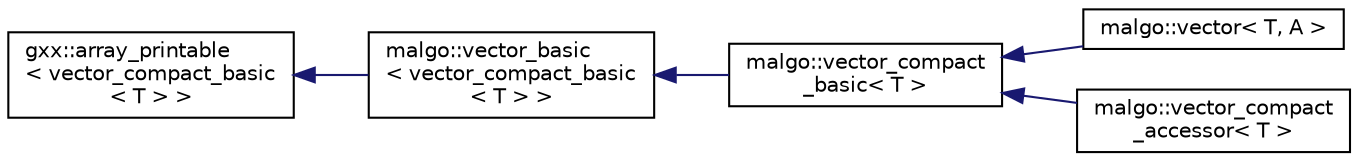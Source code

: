 digraph "Graphical Class Hierarchy"
{
  edge [fontname="Helvetica",fontsize="10",labelfontname="Helvetica",labelfontsize="10"];
  node [fontname="Helvetica",fontsize="10",shape=record];
  rankdir="LR";
  Node1 [label="gxx::array_printable\l\< vector_compact_basic\l\< T \> \>",height=0.2,width=0.4,color="black", fillcolor="white", style="filled",URL="$classgxx_1_1array__printable.html"];
  Node1 -> Node2 [dir="back",color="midnightblue",fontsize="10",style="solid",fontname="Helvetica"];
  Node2 [label="malgo::vector_basic\l\< vector_compact_basic\l\< T \> \>",height=0.2,width=0.4,color="black", fillcolor="white", style="filled",URL="$classmalgo_1_1vector__basic.html"];
  Node2 -> Node3 [dir="back",color="midnightblue",fontsize="10",style="solid",fontname="Helvetica"];
  Node3 [label="malgo::vector_compact\l_basic\< T \>",height=0.2,width=0.4,color="black", fillcolor="white", style="filled",URL="$classmalgo_1_1vector__compact__basic.html"];
  Node3 -> Node4 [dir="back",color="midnightblue",fontsize="10",style="solid",fontname="Helvetica"];
  Node4 [label="malgo::vector\< T, A \>",height=0.2,width=0.4,color="black", fillcolor="white", style="filled",URL="$classmalgo_1_1vector.html"];
  Node3 -> Node5 [dir="back",color="midnightblue",fontsize="10",style="solid",fontname="Helvetica"];
  Node5 [label="malgo::vector_compact\l_accessor\< T \>",height=0.2,width=0.4,color="black", fillcolor="white", style="filled",URL="$classmalgo_1_1vector__compact__accessor.html"];
}
